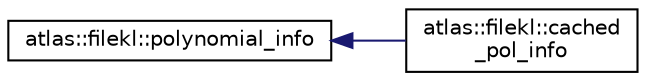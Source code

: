 digraph "Graphical Class Hierarchy"
{
  edge [fontname="Helvetica",fontsize="10",labelfontname="Helvetica",labelfontsize="10"];
  node [fontname="Helvetica",fontsize="10",shape=record];
  rankdir="LR";
  Node1 [label="atlas::filekl::polynomial_info",height=0.2,width=0.4,color="black", fillcolor="white", style="filled",URL="$classatlas_1_1filekl_1_1polynomial__info.html"];
  Node1 -> Node2 [dir="back",color="midnightblue",fontsize="10",style="solid",fontname="Helvetica"];
  Node2 [label="atlas::filekl::cached\l_pol_info",height=0.2,width=0.4,color="black", fillcolor="white", style="filled",URL="$classatlas_1_1filekl_1_1cached__pol__info.html"];
}
